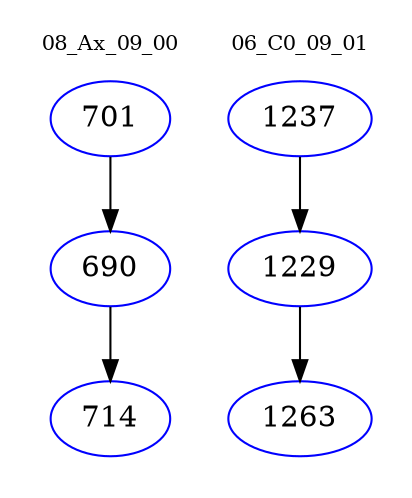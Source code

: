 digraph{
subgraph cluster_0 {
color = white
label = "08_Ax_09_00";
fontsize=10;
T0_701 [label="701", color="blue"]
T0_701 -> T0_690 [color="black"]
T0_690 [label="690", color="blue"]
T0_690 -> T0_714 [color="black"]
T0_714 [label="714", color="blue"]
}
subgraph cluster_1 {
color = white
label = "06_C0_09_01";
fontsize=10;
T1_1237 [label="1237", color="blue"]
T1_1237 -> T1_1229 [color="black"]
T1_1229 [label="1229", color="blue"]
T1_1229 -> T1_1263 [color="black"]
T1_1263 [label="1263", color="blue"]
}
}
